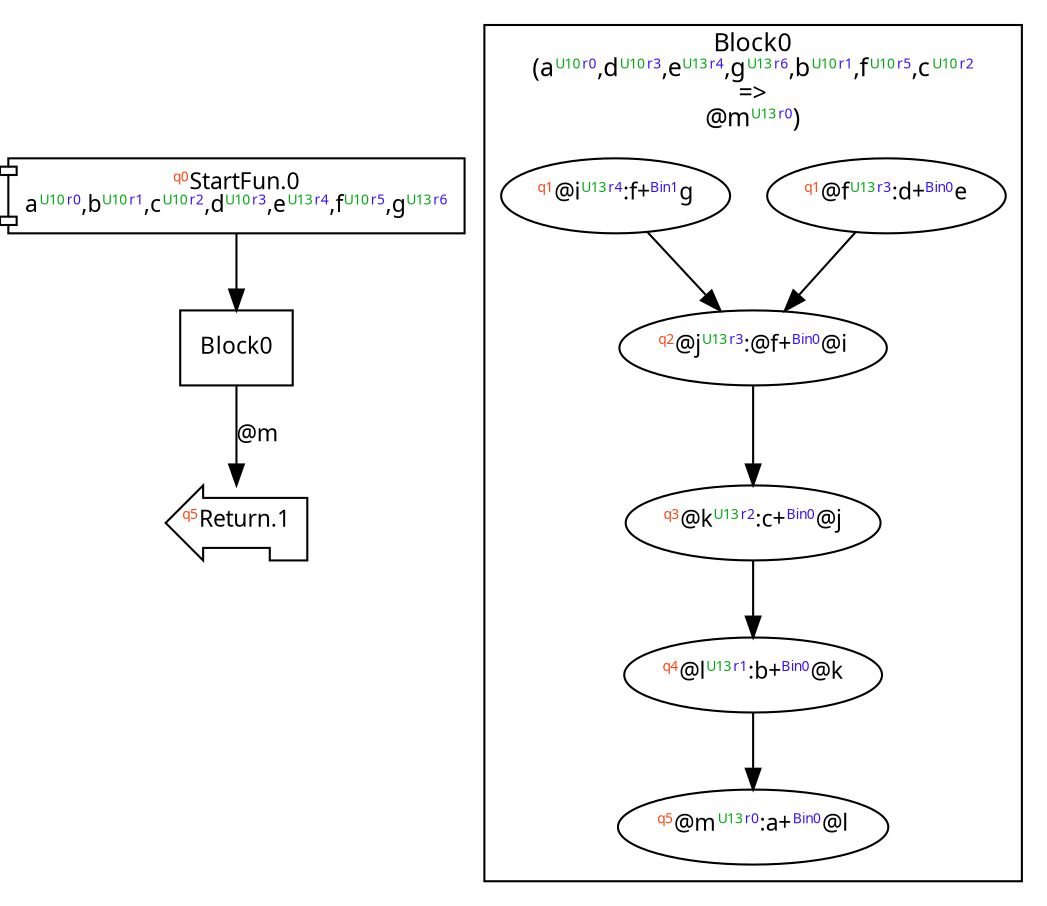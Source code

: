 digraph Program_ {
  graph [fontname = "Monaco", fontsize = 12, ranksep = 0.5];
  node [shape = box, fontname = "Monaco", fontsize = 11; colorscheme = pastel19];
  edge [fontname = "Monaco", fontsize = 11; colorscheme = pastel19];
  Jump0[label = <<font color="#ff4411" point-size="8"><sup>q0</sup></font>StartFun.0<br/>a<font color="#00aa11" point-size="8"><sup>U10</sup></font><font color="#3311ff" point-size="8"><sup>r0</sup></font>,b<font color="#00aa11" point-size="8"><sup>U10</sup></font><font color="#3311ff" point-size="8"><sup>r1</sup></font>,c<font color="#00aa11" point-size="8"><sup>U10</sup></font><font color="#3311ff" point-size="8"><sup>r2</sup></font>,d<font color="#00aa11" point-size="8"><sup>U10</sup></font><font color="#3311ff" point-size="8"><sup>r3</sup></font>,e<font color="#00aa11" point-size="8"><sup>U13</sup></font><font color="#3311ff" point-size="8"><sup>r4</sup></font>,f<font color="#00aa11" point-size="8"><sup>U10</sup></font><font color="#3311ff" point-size="8"><sup>r5</sup></font>,g<font color="#00aa11" point-size="8"><sup>U13</sup></font><font color="#3311ff" point-size="8"><sup>r6</sup></font>>; shape = component];
  Jump0 -> Block0;
  Jump1[label = <<font color="#ff4411" point-size="8"><sup>q5</sup></font>Return.1>; shape = lpromoter];
  Block0 -> Jump1 [label=<@m>];
  Block0 [label = "Block0"];
  subgraph cluster_dfg_Block0 {
    node [shape = oval];
    label = <Block0<br/>(a<font color="#00aa11" point-size="8"><sup>U10</sup></font><font color="#3311ff" point-size="8"><sup>r0</sup></font>,d<font color="#00aa11" point-size="8"><sup>U10</sup></font><font color="#3311ff" point-size="8"><sup>r3</sup></font>,e<font color="#00aa11" point-size="8"><sup>U13</sup></font><font color="#3311ff" point-size="8"><sup>r4</sup></font>,g<font color="#00aa11" point-size="8"><sup>U13</sup></font><font color="#3311ff" point-size="8"><sup>r6</sup></font>,b<font color="#00aa11" point-size="8"><sup>U10</sup></font><font color="#3311ff" point-size="8"><sup>r1</sup></font>,f<font color="#00aa11" point-size="8"><sup>U10</sup></font><font color="#3311ff" point-size="8"><sup>r5</sup></font>,c<font color="#00aa11" point-size="8"><sup>U10</sup></font><font color="#3311ff" point-size="8"><sup>r2</sup></font><br/>=&gt;<br/>@m<font color="#00aa11" point-size="8"><sup>U13</sup></font><font color="#3311ff" point-size="8"><sup>r0</sup></font>)>;
    0 [label=<<font color="#ff4411" point-size="8"><sup>q1</sup></font>@f<font color="#00aa11" point-size="8"><sup>U13</sup></font><font color="#3311ff" point-size="8"><sup>r3</sup></font>:d+<font color="#3311ff" point-size="8"><sup>Bin0</sup></font>e>];
    5 [label=<<font color="#ff4411" point-size="8"><sup>q5</sup></font>@m<font color="#00aa11" point-size="8"><sup>U13</sup></font><font color="#3311ff" point-size="8"><sup>r0</sup></font>:a+<font color="#3311ff" point-size="8"><sup>Bin0</sup></font>@l>];
    1 [label=<<font color="#ff4411" point-size="8"><sup>q1</sup></font>@i<font color="#00aa11" point-size="8"><sup>U13</sup></font><font color="#3311ff" point-size="8"><sup>r4</sup></font>:f+<font color="#3311ff" point-size="8"><sup>Bin1</sup></font>g>];
    2 [label=<<font color="#ff4411" point-size="8"><sup>q2</sup></font>@j<font color="#00aa11" point-size="8"><sup>U13</sup></font><font color="#3311ff" point-size="8"><sup>r3</sup></font>:@f+<font color="#3311ff" point-size="8"><sup>Bin0</sup></font>@i>];
    3 [label=<<font color="#ff4411" point-size="8"><sup>q3</sup></font>@k<font color="#00aa11" point-size="8"><sup>U13</sup></font><font color="#3311ff" point-size="8"><sup>r2</sup></font>:c+<font color="#3311ff" point-size="8"><sup>Bin0</sup></font>@j>];
    4 [label=<<font color="#ff4411" point-size="8"><sup>q4</sup></font>@l<font color="#00aa11" point-size="8"><sup>U13</sup></font><font color="#3311ff" point-size="8"><sup>r1</sup></font>:b+<font color="#3311ff" point-size="8"><sup>Bin0</sup></font>@k>];
    0 -> 2;
    1 -> 2;
    2 -> 3;
    3 -> 4;
    4 -> 5;
  }
}
